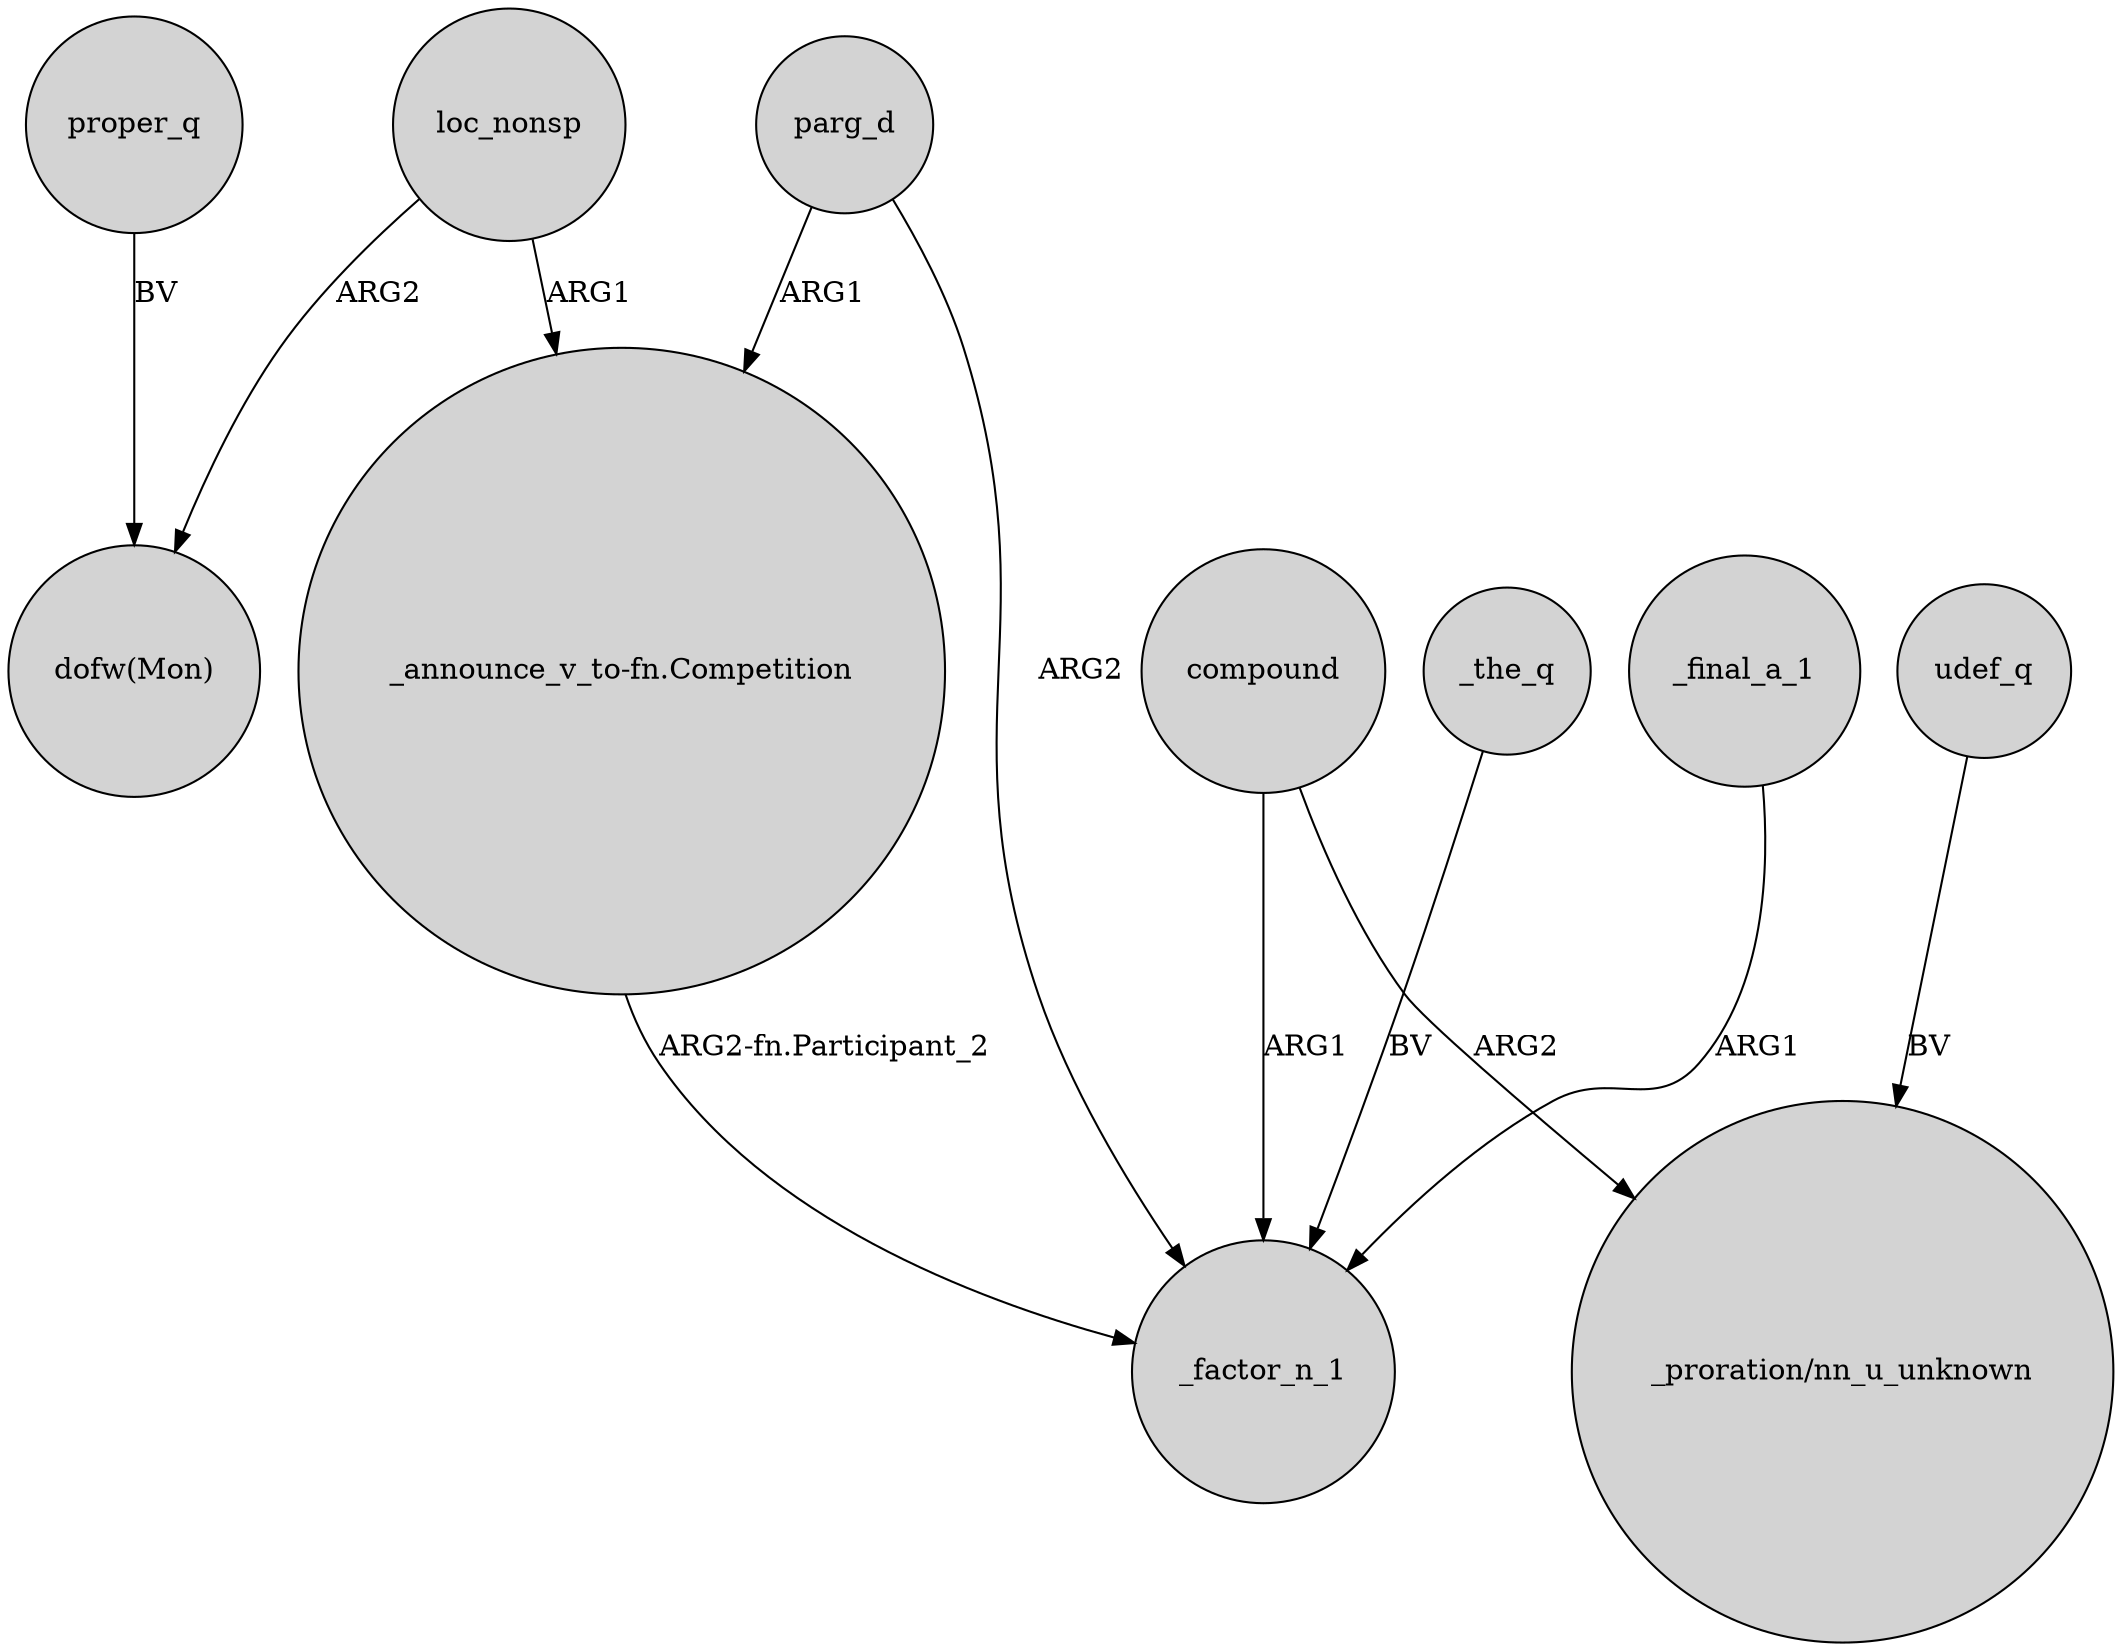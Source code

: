 digraph {
	node [shape=circle style=filled]
	proper_q -> "dofw(Mon)" [label=BV]
	parg_d -> "_announce_v_to-fn.Competition" [label=ARG1]
	compound -> "_proration/nn_u_unknown" [label=ARG2]
	loc_nonsp -> "_announce_v_to-fn.Competition" [label=ARG1]
	compound -> _factor_n_1 [label=ARG1]
	"_announce_v_to-fn.Competition" -> _factor_n_1 [label="ARG2-fn.Participant_2"]
	udef_q -> "_proration/nn_u_unknown" [label=BV]
	_the_q -> _factor_n_1 [label=BV]
	_final_a_1 -> _factor_n_1 [label=ARG1]
	loc_nonsp -> "dofw(Mon)" [label=ARG2]
	parg_d -> _factor_n_1 [label=ARG2]
}
